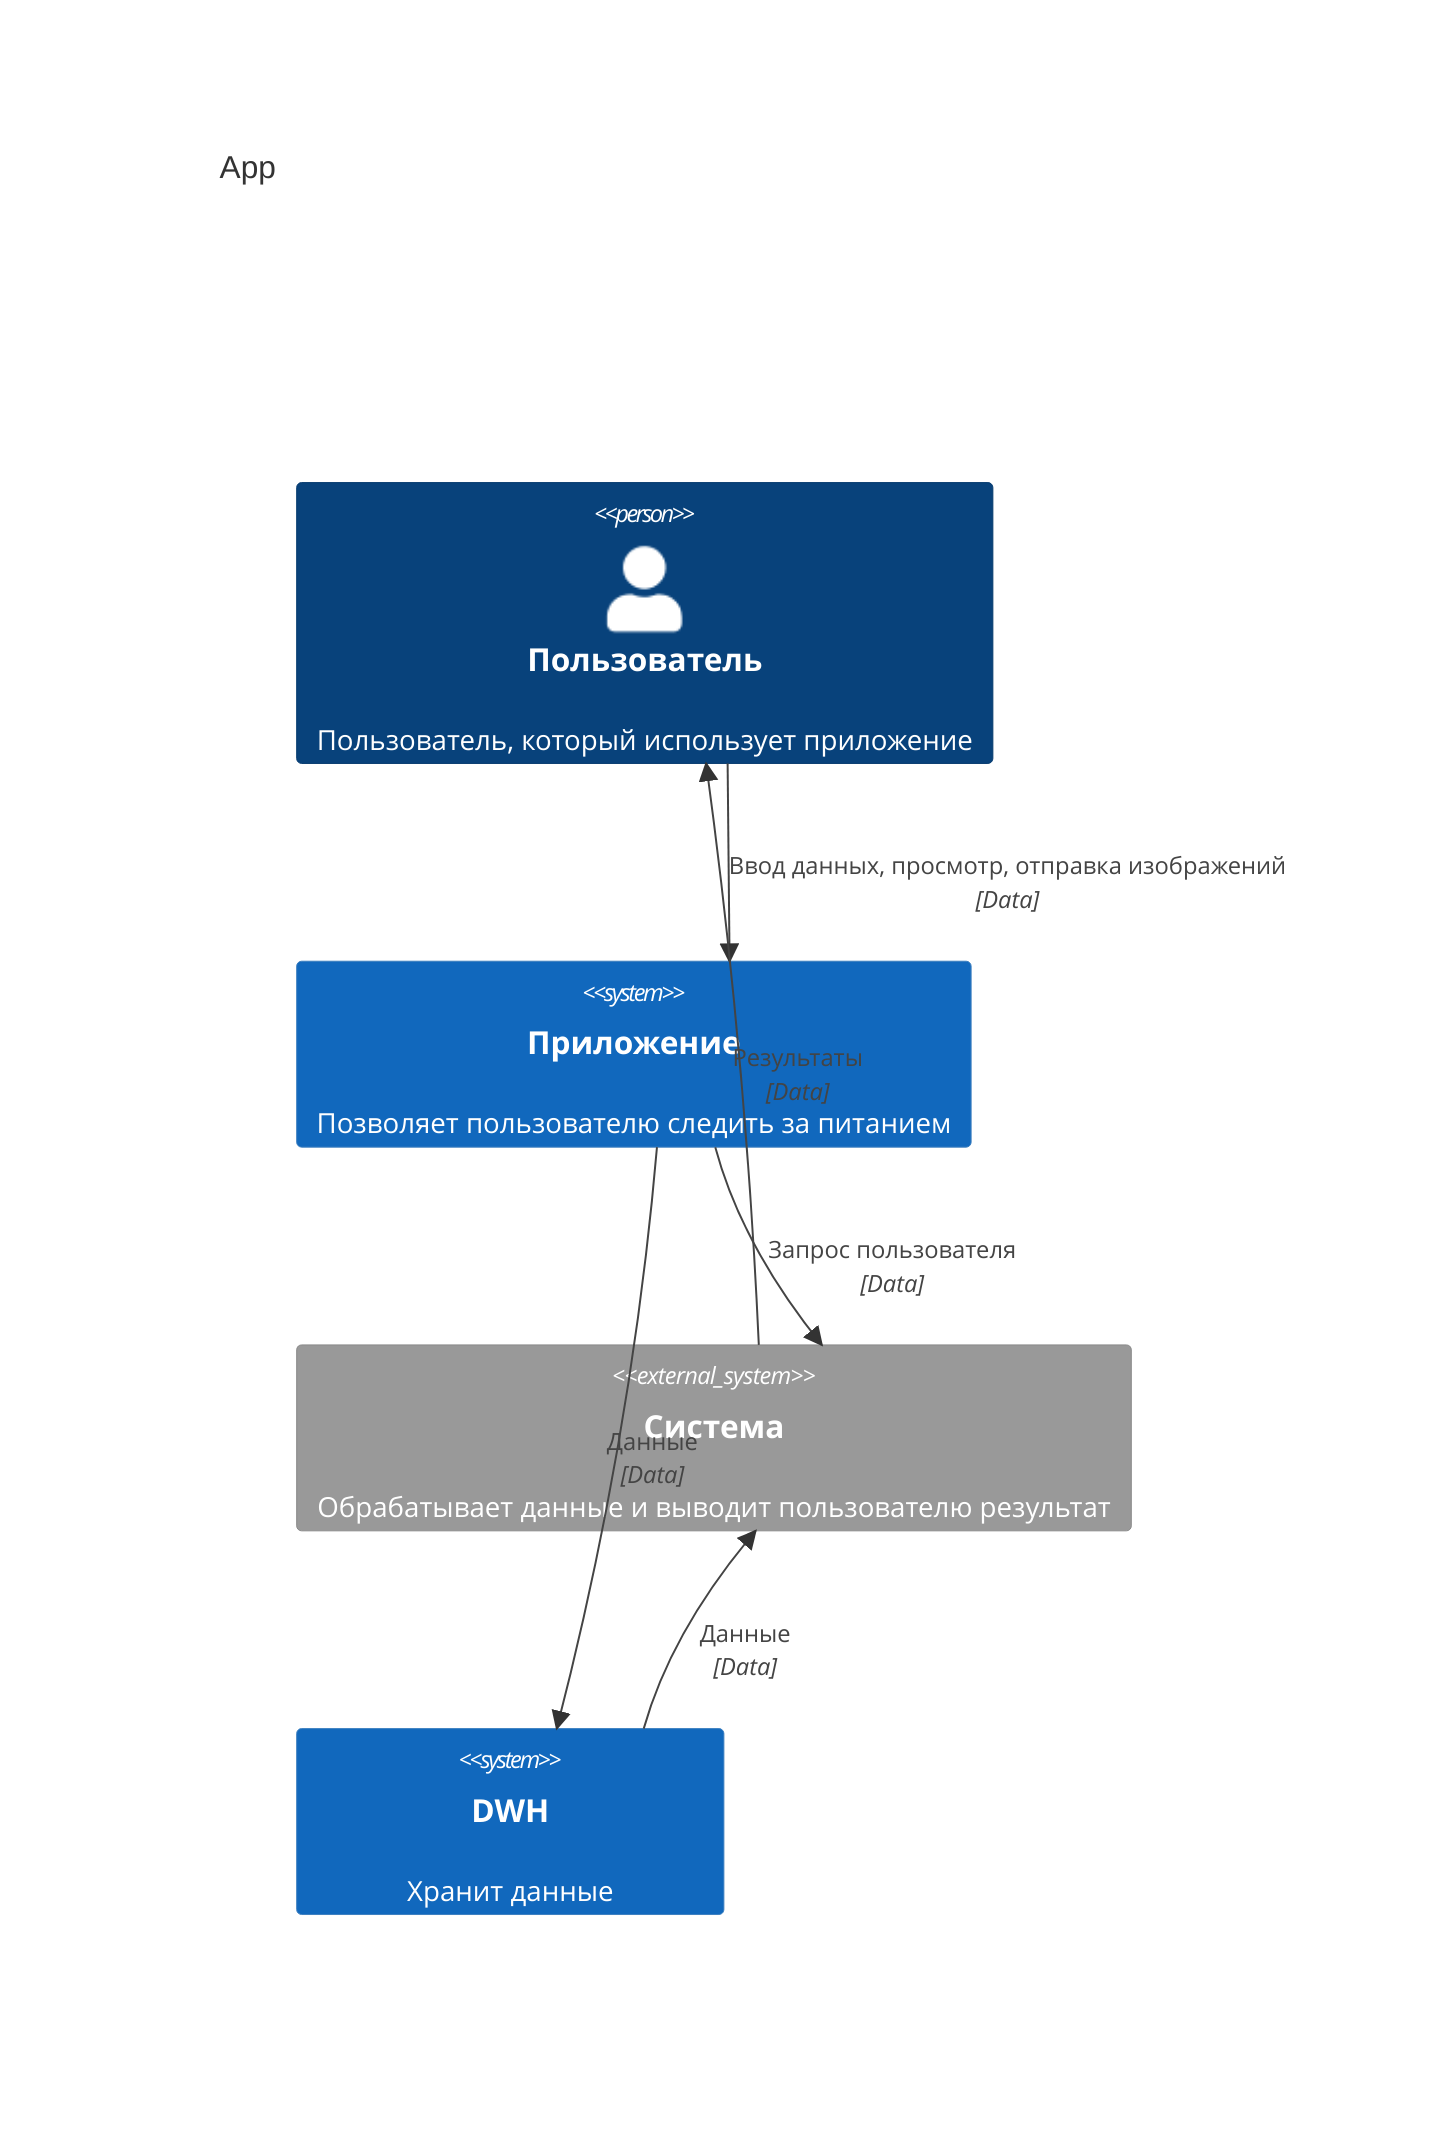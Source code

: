 C4Context
    accTitle: App
    accDescr: Context

    Person(person, "Пользователь", "Пользователь, который использует приложение")

    System(App, "Приложение", "Позволяет пользователю следить за питанием")
    System_Ext(cdp, "Система", "Обрабатывает данные и выводит пользователю результат")
    System(dwh, "DWH", "Хранит данные")

    Rel(person, App, "Ввод данных, просмотр, отправка изображений", "Data")
    Rel(App, dwh, "Данные", "Data")
    Rel(App, cdp, "Запрос пользователя", "Data")
    Rel(dwh, cdp, "Данные", "Data")
    Rel(cdp, person, "Результаты", "Data")